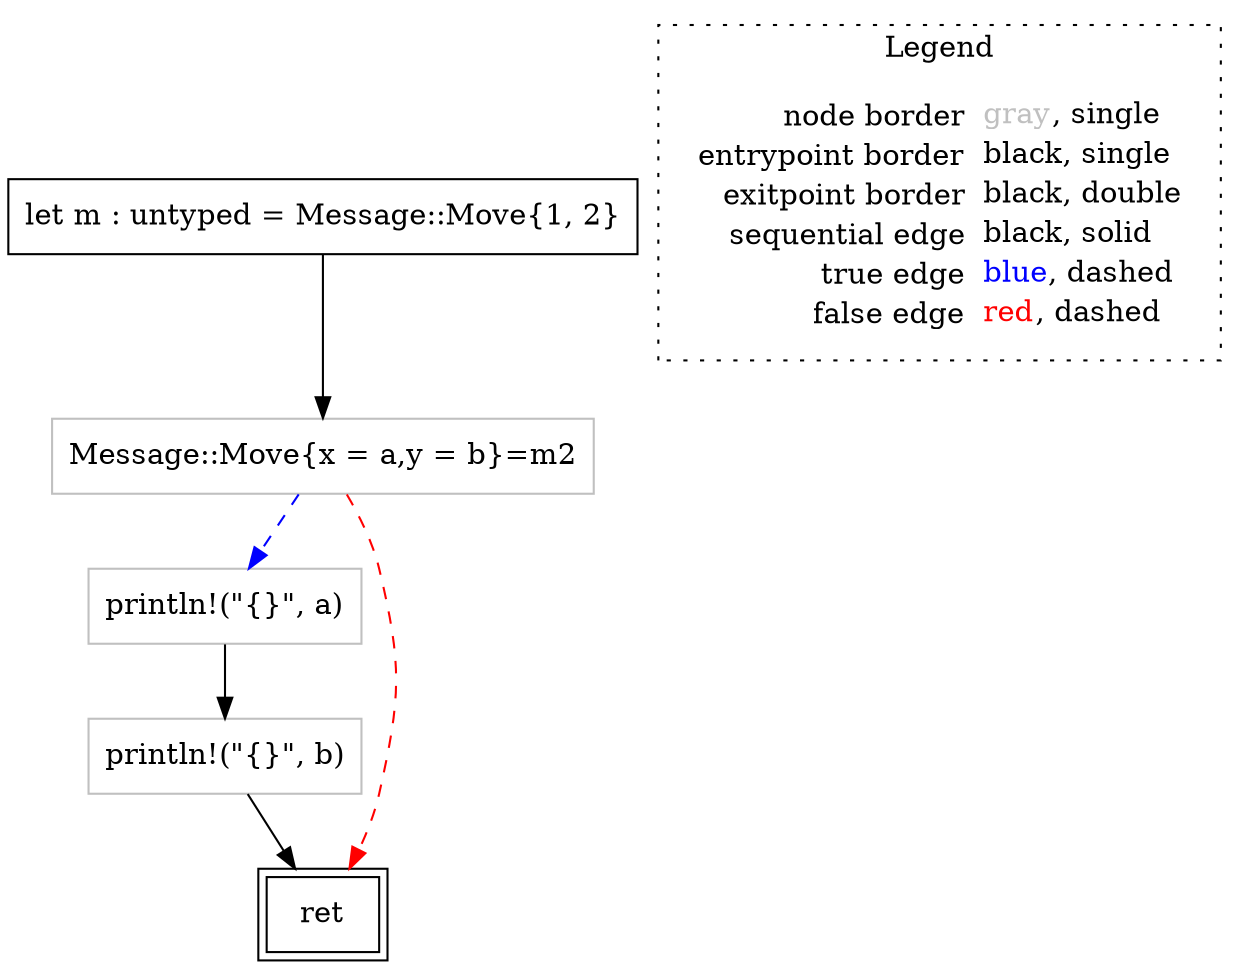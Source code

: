 digraph {
	"node0" [shape="rect",color="black",label=<let m : untyped = Message::Move{1, 2}>];
	"node1" [shape="rect",color="gray",label=<println!(&quot;{}&quot;, a)>];
	"node2" [shape="rect",color="black",peripheries="2",label=<ret>];
	"node3" [shape="rect",color="gray",label=<Message::Move{x = a,y = b}=m2>];
	"node4" [shape="rect",color="gray",label=<println!(&quot;{}&quot;, b)>];
	"node1" -> "node4" [color="black"];
	"node3" -> "node1" [color="blue",style="dashed"];
	"node3" -> "node2" [color="red",style="dashed"];
	"node0" -> "node3" [color="black"];
	"node4" -> "node2" [color="black"];
subgraph cluster_legend {
	label="Legend";
	style=dotted;
	node [shape=plaintext];
	"legend" [label=<<table border="0" cellpadding="2" cellspacing="0" cellborder="0"><tr><td align="right">node border&nbsp;</td><td align="left"><font color="gray">gray</font>, single</td></tr><tr><td align="right">entrypoint border&nbsp;</td><td align="left"><font color="black">black</font>, single</td></tr><tr><td align="right">exitpoint border&nbsp;</td><td align="left"><font color="black">black</font>, double</td></tr><tr><td align="right">sequential edge&nbsp;</td><td align="left"><font color="black">black</font>, solid</td></tr><tr><td align="right">true edge&nbsp;</td><td align="left"><font color="blue">blue</font>, dashed</td></tr><tr><td align="right">false edge&nbsp;</td><td align="left"><font color="red">red</font>, dashed</td></tr></table>>];
}

}

